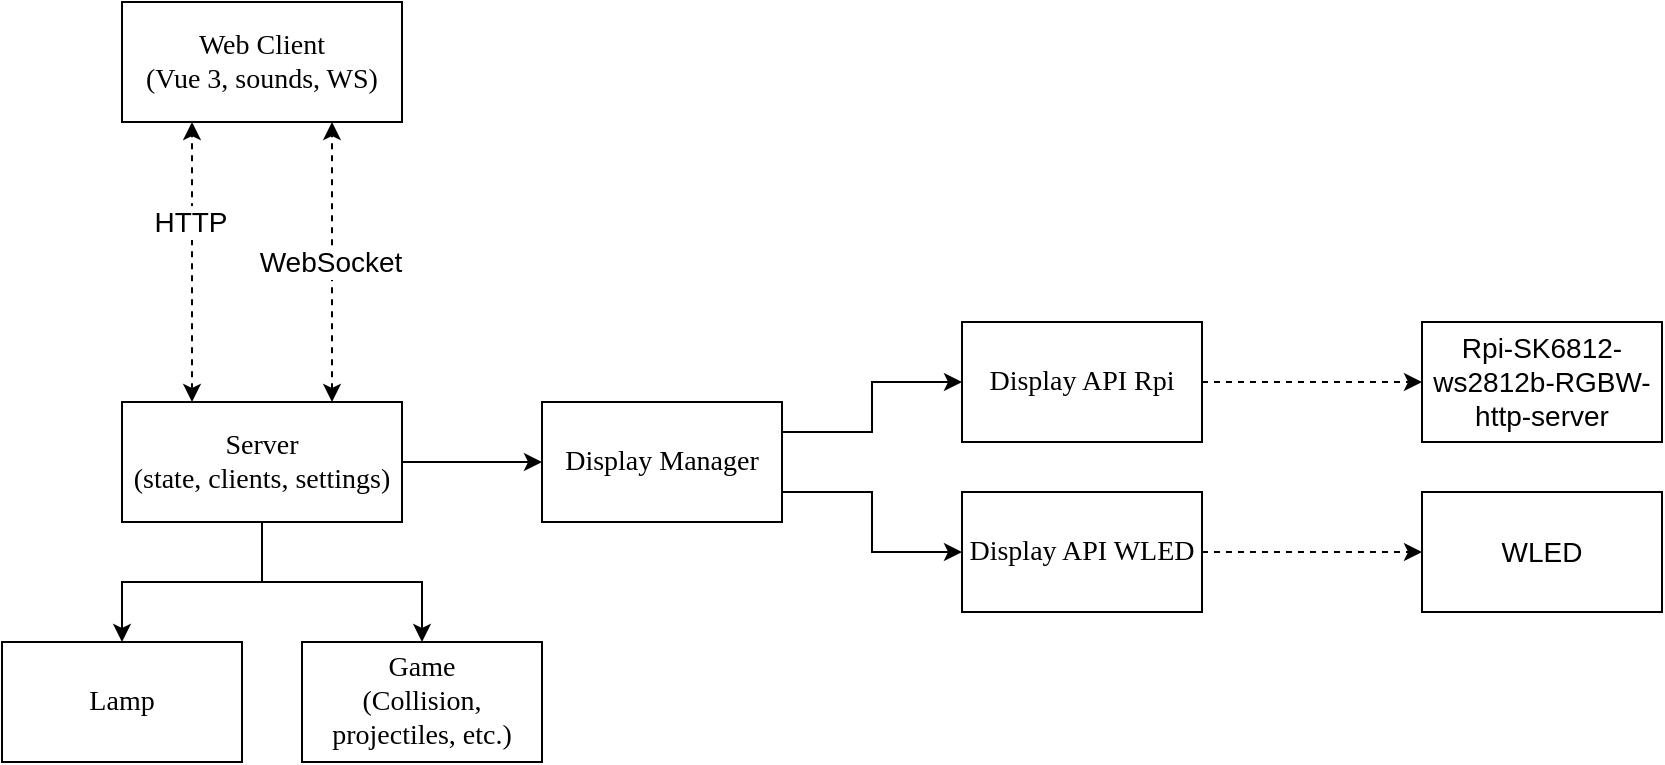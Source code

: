 <mxfile version="20.8.23" type="github"><diagram name="Page-1" id="WleprLGHrd7IANwpzxPM"><mxGraphModel dx="1430" dy="768" grid="1" gridSize="10" guides="1" tooltips="1" connect="1" arrows="1" fold="1" page="1" pageScale="1" pageWidth="827" pageHeight="1169" math="0" shadow="0"><root><mxCell id="0"/><mxCell id="1" parent="0"/><mxCell id="eI_fmV3jypP0K8ogSFyq-5" value="" style="edgeStyle=orthogonalEdgeStyle;rounded=0;orthogonalLoop=1;jettySize=auto;html=1;fontSize=14;exitX=1;exitY=0.25;exitDx=0;exitDy=0;" edge="1" parent="1" source="eI_fmV3jypP0K8ogSFyq-1" target="eI_fmV3jypP0K8ogSFyq-4"><mxGeometry relative="1" as="geometry"/></mxCell><mxCell id="eI_fmV3jypP0K8ogSFyq-6" style="edgeStyle=orthogonalEdgeStyle;rounded=0;orthogonalLoop=1;jettySize=auto;html=1;exitX=1;exitY=0.75;exitDx=0;exitDy=0;fontSize=14;entryX=0;entryY=0.5;entryDx=0;entryDy=0;" edge="1" parent="1" source="eI_fmV3jypP0K8ogSFyq-1" target="eI_fmV3jypP0K8ogSFyq-7"><mxGeometry relative="1" as="geometry"><mxPoint x="520" y="480" as="targetPoint"/></mxGeometry></mxCell><mxCell id="eI_fmV3jypP0K8ogSFyq-1" value="Display Manager" style="rounded=0;whiteSpace=wrap;html=1;fontFamily=Source Sans Pro;fontSource=https%3A%2F%2Ffonts.googleapis.com%2Fcss%3Ffamily%3DSource%2BSans%2BPro;fontSize=14;" vertex="1" parent="1"><mxGeometry x="310" y="420" width="120" height="60" as="geometry"/></mxCell><mxCell id="eI_fmV3jypP0K8ogSFyq-21" value="" style="edgeStyle=orthogonalEdgeStyle;rounded=0;orthogonalLoop=1;jettySize=auto;html=1;fontSize=14;startArrow=none;startFill=0;dashed=1;" edge="1" parent="1" source="eI_fmV3jypP0K8ogSFyq-4" target="eI_fmV3jypP0K8ogSFyq-20"><mxGeometry relative="1" as="geometry"/></mxCell><mxCell id="eI_fmV3jypP0K8ogSFyq-4" value="Display API Rpi" style="whiteSpace=wrap;html=1;fontSize=14;fontFamily=Source Sans Pro;rounded=0;fontSource=https%3A%2F%2Ffonts.googleapis.com%2Fcss%3Ffamily%3DSource%2BSans%2BPro;" vertex="1" parent="1"><mxGeometry x="520" y="380" width="120" height="60" as="geometry"/></mxCell><mxCell id="eI_fmV3jypP0K8ogSFyq-22" value="" style="edgeStyle=orthogonalEdgeStyle;rounded=0;orthogonalLoop=1;jettySize=auto;html=1;fontSize=14;startArrow=none;startFill=0;dashed=1;" edge="1" parent="1" source="eI_fmV3jypP0K8ogSFyq-7" target="eI_fmV3jypP0K8ogSFyq-19"><mxGeometry relative="1" as="geometry"/></mxCell><mxCell id="eI_fmV3jypP0K8ogSFyq-7" value="Display API WLED" style="whiteSpace=wrap;html=1;fontSize=14;fontFamily=Source Sans Pro;rounded=0;fontSource=https%3A%2F%2Ffonts.googleapis.com%2Fcss%3Ffamily%3DSource%2BSans%2BPro;" vertex="1" parent="1"><mxGeometry x="520" y="465" width="120" height="60" as="geometry"/></mxCell><mxCell id="eI_fmV3jypP0K8ogSFyq-8" value="&lt;div&gt;Game&lt;br&gt;(Collision, projectiles, etc.)&lt;br&gt;&lt;/div&gt;" style="rounded=0;whiteSpace=wrap;html=1;fontFamily=Source Sans Pro;fontSource=https%3A%2F%2Ffonts.googleapis.com%2Fcss%3Ffamily%3DSource%2BSans%2BPro;fontSize=14;" vertex="1" parent="1"><mxGeometry x="190" y="540" width="120" height="60" as="geometry"/></mxCell><mxCell id="eI_fmV3jypP0K8ogSFyq-11" style="edgeStyle=orthogonalEdgeStyle;rounded=0;orthogonalLoop=1;jettySize=auto;html=1;fontSize=14;" edge="1" parent="1" source="eI_fmV3jypP0K8ogSFyq-9" target="eI_fmV3jypP0K8ogSFyq-8"><mxGeometry relative="1" as="geometry"/></mxCell><mxCell id="eI_fmV3jypP0K8ogSFyq-12" style="edgeStyle=orthogonalEdgeStyle;rounded=0;orthogonalLoop=1;jettySize=auto;html=1;fontSize=14;" edge="1" parent="1" source="eI_fmV3jypP0K8ogSFyq-9" target="eI_fmV3jypP0K8ogSFyq-10"><mxGeometry relative="1" as="geometry"/></mxCell><mxCell id="eI_fmV3jypP0K8ogSFyq-13" style="edgeStyle=orthogonalEdgeStyle;rounded=0;orthogonalLoop=1;jettySize=auto;html=1;fontSize=14;" edge="1" parent="1" source="eI_fmV3jypP0K8ogSFyq-9" target="eI_fmV3jypP0K8ogSFyq-1"><mxGeometry relative="1" as="geometry"/></mxCell><mxCell id="eI_fmV3jypP0K8ogSFyq-15" style="edgeStyle=orthogonalEdgeStyle;rounded=0;orthogonalLoop=1;jettySize=auto;html=1;exitX=0.25;exitY=0;exitDx=0;exitDy=0;entryX=0.25;entryY=1;entryDx=0;entryDy=0;fontSize=14;startArrow=classic;startFill=1;dashed=1;" edge="1" parent="1" source="eI_fmV3jypP0K8ogSFyq-9" target="eI_fmV3jypP0K8ogSFyq-14"><mxGeometry relative="1" as="geometry"/></mxCell><mxCell id="eI_fmV3jypP0K8ogSFyq-17" value="HTTP" style="edgeLabel;html=1;align=center;verticalAlign=middle;resizable=0;points=[];fontSize=14;" vertex="1" connectable="0" parent="eI_fmV3jypP0K8ogSFyq-15"><mxGeometry x="0.228" y="1" relative="1" as="geometry"><mxPoint y="-4" as="offset"/></mxGeometry></mxCell><mxCell id="eI_fmV3jypP0K8ogSFyq-16" style="edgeStyle=orthogonalEdgeStyle;rounded=0;orthogonalLoop=1;jettySize=auto;html=1;exitX=0.75;exitY=0;exitDx=0;exitDy=0;entryX=0.75;entryY=1;entryDx=0;entryDy=0;fontSize=14;startArrow=classic;startFill=1;dashed=1;" edge="1" parent="1" source="eI_fmV3jypP0K8ogSFyq-9" target="eI_fmV3jypP0K8ogSFyq-14"><mxGeometry relative="1" as="geometry"/></mxCell><mxCell id="eI_fmV3jypP0K8ogSFyq-18" value="WebSocket" style="edgeLabel;html=1;align=center;verticalAlign=middle;resizable=0;points=[];fontSize=14;" vertex="1" connectable="0" parent="eI_fmV3jypP0K8ogSFyq-16"><mxGeometry x="0.287" y="1" relative="1" as="geometry"><mxPoint y="20" as="offset"/></mxGeometry></mxCell><mxCell id="eI_fmV3jypP0K8ogSFyq-9" value="Server&lt;br&gt;(state, clients, settings)" style="rounded=0;whiteSpace=wrap;html=1;fontFamily=Source Sans Pro;fontSource=https%3A%2F%2Ffonts.googleapis.com%2Fcss%3Ffamily%3DSource%2BSans%2BPro;fontSize=14;" vertex="1" parent="1"><mxGeometry x="100" y="420" width="140" height="60" as="geometry"/></mxCell><mxCell id="eI_fmV3jypP0K8ogSFyq-10" value="&lt;div&gt;Lamp&lt;/div&gt;" style="rounded=0;whiteSpace=wrap;html=1;fontFamily=Source Sans Pro;fontSource=https%3A%2F%2Ffonts.googleapis.com%2Fcss%3Ffamily%3DSource%2BSans%2BPro;fontSize=14;" vertex="1" parent="1"><mxGeometry x="40" y="540" width="120" height="60" as="geometry"/></mxCell><mxCell id="eI_fmV3jypP0K8ogSFyq-14" value="Web Client&lt;br&gt;(Vue 3, sounds, WS)" style="rounded=0;whiteSpace=wrap;html=1;fontFamily=Source Sans Pro;fontSource=https%3A%2F%2Ffonts.googleapis.com%2Fcss%3Ffamily%3DSource%2BSans%2BPro;fontSize=14;" vertex="1" parent="1"><mxGeometry x="100" y="220" width="140" height="60" as="geometry"/></mxCell><mxCell id="eI_fmV3jypP0K8ogSFyq-19" value="WLED" style="rounded=0;whiteSpace=wrap;html=1;fontSize=14;" vertex="1" parent="1"><mxGeometry x="750" y="465" width="120" height="60" as="geometry"/></mxCell><mxCell id="eI_fmV3jypP0K8ogSFyq-20" value="Rpi-SK6812-ws2812b-RGBW-http-server" style="rounded=0;whiteSpace=wrap;html=1;fontSize=14;" vertex="1" parent="1"><mxGeometry x="750" y="380" width="120" height="60" as="geometry"/></mxCell></root></mxGraphModel></diagram></mxfile>